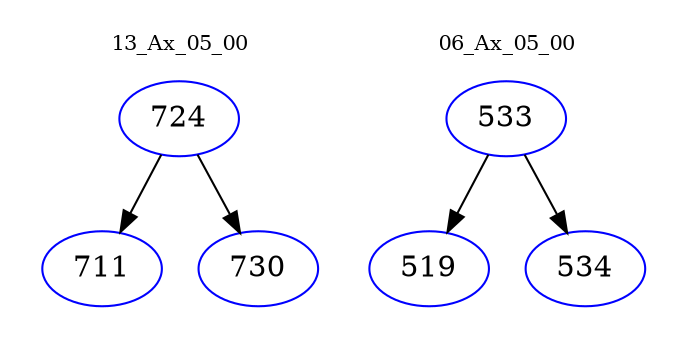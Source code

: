 digraph{
subgraph cluster_0 {
color = white
label = "13_Ax_05_00";
fontsize=10;
T0_724 [label="724", color="blue"]
T0_724 -> T0_711 [color="black"]
T0_711 [label="711", color="blue"]
T0_724 -> T0_730 [color="black"]
T0_730 [label="730", color="blue"]
}
subgraph cluster_1 {
color = white
label = "06_Ax_05_00";
fontsize=10;
T1_533 [label="533", color="blue"]
T1_533 -> T1_519 [color="black"]
T1_519 [label="519", color="blue"]
T1_533 -> T1_534 [color="black"]
T1_534 [label="534", color="blue"]
}
}
